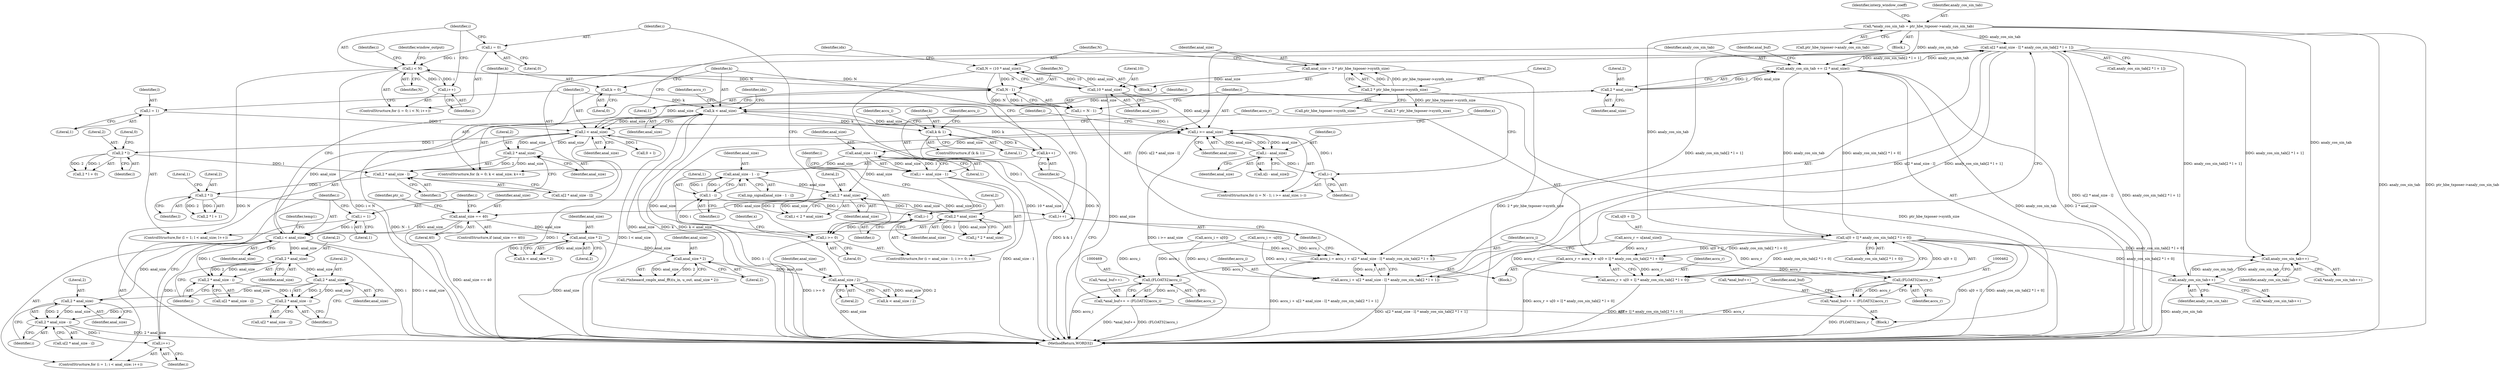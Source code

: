 digraph "0_Android_04e8cd58f075bec5892e369c8deebca9c67e855c_2@array" {
"1000437" [label="(Call,u[2 * anal_size - l] * analy_cos_sin_tab[2 * l + 1])"];
"1000452" [label="(Call,analy_cos_sin_tab += (2 * anal_size))"];
"1000454" [label="(Call,2 * anal_size)"];
"1000410" [label="(Call,l < anal_size)"];
"1000407" [label="(Call,l = 1)"];
"1000413" [label="(Call,l++)"];
"1000448" [label="(Call,2 * l)"];
"1000440" [label="(Call,2 * anal_size - l)"];
"1000441" [label="(Call,2 * anal_size)"];
"1000429" [label="(Call,2 * l)"];
"1000379" [label="(Call,k < anal_size)"];
"1000376" [label="(Call,k = 0)"];
"1000382" [label="(Call,k++)"];
"1000391" [label="(Call,k & 1)"];
"1000327" [label="(Call,i < anal_size)"];
"1000330" [label="(Call,i++)"];
"1000369" [label="(Call,2 * anal_size - i)"];
"1000370" [label="(Call,2 * anal_size)"];
"1000357" [label="(Call,2 * anal_size)"];
"1000343" [label="(Call,2 * anal_size)"];
"1000356" [label="(Call,2 * anal_size - i)"];
"1000342" [label="(Call,2 * anal_size - i)"];
"1000324" [label="(Call,i = 1)"];
"1000319" [label="(Call,anal_size == 40)"];
"1000281" [label="(Call,2 * anal_size)"];
"1000310" [label="(Call,2 * anal_size)"];
"1000234" [label="(Call,anal_size - 1)"];
"1000216" [label="(Call,i >= anal_size)"];
"1000211" [label="(Call,i = N - 1)"];
"1000213" [label="(Call,N - 1)"];
"1000258" [label="(Call,i < N)"];
"1000261" [label="(Call,i++)"];
"1000255" [label="(Call,i = 0)"];
"1000113" [label="(Call,N = (10 * anal_size))"];
"1000115" [label="(Call,10 * anal_size)"];
"1000105" [label="(Call,anal_size = 2 * ptr_hbe_txposer->synth_size)"];
"1000107" [label="(Call,2 * ptr_hbe_txposer->synth_size)"];
"1000219" [label="(Call,i--)"];
"1000228" [label="(Call,i - anal_size)"];
"1000535" [label="(Call,anal_size / 2)"];
"1000522" [label="(Call,anal_size * 2)"];
"1000487" [label="(Call,anal_size * 2)"];
"1000249" [label="(Call,anal_size - 1 - i)"];
"1000251" [label="(Call,1 - i)"];
"1000237" [label="(Call,i >= 0)"];
"1000232" [label="(Call,i = anal_size - 1)"];
"1000240" [label="(Call,i--)"];
"1000420" [label="(Call,u[0 + l] * analy_cos_sin_tab[2 * l + 0])"];
"1000145" [label="(Call,*analy_cos_sin_tab = ptr_hbe_txposer->analy_cos_sin_tab)"];
"1000437" [label="(Call,u[2 * anal_size - l] * analy_cos_sin_tab[2 * l + 1])"];
"1000433" [label="(Call,accu_i = accu_i + u[2 * anal_size - l] * analy_cos_sin_tab[2 * l + 1])"];
"1000435" [label="(Call,accu_i + u[2 * anal_size - l] * analy_cos_sin_tab[2 * l + 1])"];
"1000468" [label="(Call,(FLOAT32)accu_i)"];
"1000464" [label="(Call,*anal_buf++ = (FLOAT32)accu_i)"];
"1000416" [label="(Call,accu_r = accu_r + u[0 + l] * analy_cos_sin_tab[2 * l + 0])"];
"1000418" [label="(Call,accu_r + u[0 + l] * analy_cos_sin_tab[2 * l + 0])"];
"1000461" [label="(Call,(FLOAT32)accu_r)"];
"1000457" [label="(Call,*anal_buf++ = (FLOAT32)accu_r)"];
"1000499" [label="(Call,analy_cos_sin_tab++)"];
"1000510" [label="(Call,analy_cos_sin_tab++)"];
"1000241" [label="(Identifier,i)"];
"1000254" [label="(ControlStructure,for (i = 0; i < N; i++))"];
"1000231" [label="(ControlStructure,for (i = anal_size - 1; i >= 0; i--))"];
"1000498" [label="(Call,*analy_cos_sin_tab++)"];
"1000229" [label="(Identifier,i)"];
"1000383" [label="(Identifier,k)"];
"1000435" [label="(Call,accu_i + u[2 * anal_size - l] * analy_cos_sin_tab[2 * l + 1])"];
"1000321" [label="(Literal,40)"];
"1000114" [label="(Identifier,N)"];
"1000452" [label="(Call,analy_cos_sin_tab += (2 * anal_size))"];
"1000500" [label="(Identifier,analy_cos_sin_tab)"];
"1000152" [label="(Identifier,interp_window_coeff)"];
"1000256" [label="(Identifier,i)"];
"1000432" [label="(Literal,0)"];
"1000266" [label="(Identifier,window_output)"];
"1000147" [label="(Call,ptr_hbe_txposer->analy_cos_sin_tab)"];
"1000108" [label="(Literal,2)"];
"1000249" [label="(Call,anal_size - 1 - i)"];
"1000442" [label="(Literal,2)"];
"1000262" [label="(Identifier,i)"];
"1000489" [label="(Literal,2)"];
"1000344" [label="(Literal,2)"];
"1000283" [label="(Identifier,anal_size)"];
"1000524" [label="(Literal,2)"];
"1000433" [label="(Call,accu_i = accu_i + u[2 * anal_size - l] * analy_cos_sin_tab[2 * l + 1])"];
"1000210" [label="(ControlStructure,for (i = N - 1; i >= anal_size; i--))"];
"1000331" [label="(Identifier,i)"];
"1000487" [label="(Call,anal_size * 2)"];
"1000499" [label="(Call,analy_cos_sin_tab++)"];
"1000463" [label="(Identifier,accu_r)"];
"1000522" [label="(Call,anal_size * 2)"];
"1000413" [label="(Call,l++)"];
"1000212" [label="(Identifier,i)"];
"1000455" [label="(Literal,2)"];
"1000410" [label="(Call,l < anal_size)"];
"1000370" [label="(Call,2 * anal_size)"];
"1000228" [label="(Call,i - anal_size)"];
"1000259" [label="(Identifier,i)"];
"1000234" [label="(Call,anal_size - 1)"];
"1000356" [label="(Call,2 * anal_size - i)"];
"1000120" [label="(Identifier,idx)"];
"1000319" [label="(Call,anal_size == 40)"];
"1000257" [label="(Literal,0)"];
"1000371" [label="(Literal,2)"];
"1000311" [label="(Literal,2)"];
"1000381" [label="(Identifier,anal_size)"];
"1000343" [label="(Call,2 * anal_size)"];
"1000146" [label="(Identifier,analy_cos_sin_tab)"];
"1000377" [label="(Identifier,k)"];
"1000445" [label="(Call,analy_cos_sin_tab[2 * l + 1])"];
"1000328" [label="(Identifier,i)"];
"1000219" [label="(Call,i--)"];
"1000394" [label="(Call,accu_i = u[0])"];
"1000323" [label="(ControlStructure,for (i = 1; i < anal_size; i++))"];
"1000465" [label="(Call,*anal_buf++)"];
"1000230" [label="(Identifier,anal_size)"];
"1000450" [label="(Identifier,l)"];
"1000310" [label="(Call,2 * anal_size)"];
"1000536" [label="(Identifier,anal_size)"];
"1000116" [label="(Literal,10)"];
"1000245" [label="(Identifier,x)"];
"1000329" [label="(Identifier,anal_size)"];
"1000393" [label="(Literal,1)"];
"1000325" [label="(Identifier,i)"];
"1000451" [label="(Literal,1)"];
"1000107" [label="(Call,2 * ptr_hbe_txposer->synth_size)"];
"1000407" [label="(Call,l = 1)"];
"1000434" [label="(Identifier,accu_i)"];
"1000419" [label="(Identifier,accu_r)"];
"1000519" [label="(Call,(*ixheaacd_cmplx_anal_fft)(u_in, u_out, anal_size * 2))"];
"1000509" [label="(Call,*analy_cos_sin_tab++)"];
"1000470" [label="(Identifier,accu_i)"];
"1000335" [label="(Identifier,temp1)"];
"1000226" [label="(Call,x[i - anal_size])"];
"1000131" [label="(Block,)"];
"1000429" [label="(Call,2 * l)"];
"1000440" [label="(Call,2 * anal_size - l)"];
"1000261" [label="(Call,i++)"];
"1000358" [label="(Literal,2)"];
"1000406" [label="(ControlStructure,for (l = 1; l < anal_size; l++))"];
"1000533" [label="(Call,k < anal_size / 2)"];
"1000438" [label="(Call,u[2 * anal_size - l])"];
"1000308" [label="(Call,j * 2 * anal_size)"];
"1000130" [label="(Identifier,idx)"];
"1000216" [label="(Call,i >= anal_size)"];
"1000102" [label="(Block,)"];
"1000430" [label="(Literal,2)"];
"1000475" [label="(Identifier,ptr_u)"];
"1000247" [label="(Call,inp_signal[anal_size - 1 - i])"];
"1000367" [label="(Call,u[2 * anal_size - i])"];
"1000238" [label="(Identifier,i)"];
"1000535" [label="(Call,anal_size / 2)"];
"1000277" [label="(Identifier,i)"];
"1000117" [label="(Identifier,anal_size)"];
"1000376" [label="(Call,k = 0)"];
"1000250" [label="(Identifier,anal_size)"];
"1000460" [label="(Identifier,anal_buf)"];
"1000392" [label="(Identifier,k)"];
"1000106" [label="(Identifier,anal_size)"];
"1000441" [label="(Call,2 * anal_size)"];
"1000260" [label="(Identifier,N)"];
"1000345" [label="(Identifier,anal_size)"];
"1000380" [label="(Identifier,k)"];
"1000232" [label="(Call,i = anal_size - 1)"];
"1000395" [label="(Identifier,accu_i)"];
"1000251" [label="(Call,1 - i)"];
"1000414" [label="(Identifier,l)"];
"1000318" [label="(ControlStructure,if (anal_size == 40))"];
"1000324" [label="(Call,i = 1)"];
"1000375" [label="(ControlStructure,for (k = 0; k < anal_size; k++))"];
"1000233" [label="(Identifier,i)"];
"1000457" [label="(Call,*anal_buf++ = (FLOAT32)accu_r)"];
"1000444" [label="(Identifier,l)"];
"1000458" [label="(Call,*anal_buf++)"];
"1000456" [label="(Identifier,anal_size)"];
"1000213" [label="(Call,N - 1)"];
"1000385" [label="(Call,accu_r = u[anal_size])"];
"1000426" [label="(Call,analy_cos_sin_tab[2 * l + 0])"];
"1000418" [label="(Call,accu_r + u[0 + l] * analy_cos_sin_tab[2 * l + 0])"];
"1000186" [label="(Call,2 * ptr_hbe_txposer->synth_size)"];
"1000109" [label="(Call,ptr_hbe_txposer->synth_size)"];
"1000379" [label="(Call,k < anal_size)"];
"1000330" [label="(Call,i++)"];
"1000400" [label="(Call,accu_i = -u[0])"];
"1000215" [label="(Literal,1)"];
"1000411" [label="(Identifier,l)"];
"1000326" [label="(Literal,1)"];
"1000454" [label="(Call,2 * anal_size)"];
"1000453" [label="(Identifier,analy_cos_sin_tab)"];
"1000537" [label="(Literal,2)"];
"1000523" [label="(Identifier,anal_size)"];
"1000391" [label="(Call,k & 1)"];
"1000511" [label="(Identifier,analy_cos_sin_tab)"];
"1000217" [label="(Identifier,i)"];
"1000412" [label="(Identifier,anal_size)"];
"1000360" [label="(Identifier,i)"];
"1000417" [label="(Identifier,accu_r)"];
"1000423" [label="(Call,0 + l)"];
"1000420" [label="(Call,u[0 + l] * analy_cos_sin_tab[2 * l + 0])"];
"1000384" [label="(Block,)"];
"1000431" [label="(Identifier,l)"];
"1000220" [label="(Identifier,i)"];
"1000239" [label="(Literal,0)"];
"1000382" [label="(Call,k++)"];
"1000390" [label="(ControlStructure,if (k & 1))"];
"1000258" [label="(Call,i < N)"];
"1000346" [label="(Identifier,i)"];
"1000281" [label="(Call,2 * anal_size)"];
"1000428" [label="(Call,2 * l + 0)"];
"1000401" [label="(Identifier,accu_i)"];
"1000357" [label="(Call,2 * anal_size)"];
"1000373" [label="(Identifier,i)"];
"1000237" [label="(Call,i >= 0)"];
"1000436" [label="(Identifier,accu_i)"];
"1000113" [label="(Call,N = (10 * anal_size))"];
"1000235" [label="(Identifier,anal_size)"];
"1000415" [label="(Block,)"];
"1000437" [label="(Call,u[2 * anal_size - l] * analy_cos_sin_tab[2 * l + 1])"];
"1000218" [label="(Identifier,anal_size)"];
"1000214" [label="(Identifier,N)"];
"1000485" [label="(Call,k < anal_size * 2)"];
"1000448" [label="(Call,2 * l)"];
"1000327" [label="(Call,i < anal_size)"];
"1000488" [label="(Identifier,anal_size)"];
"1000464" [label="(Call,*anal_buf++ = (FLOAT32)accu_i)"];
"1000386" [label="(Identifier,accu_r)"];
"1000252" [label="(Literal,1)"];
"1000408" [label="(Identifier,l)"];
"1000579" [label="(MethodReturn,WORD32)"];
"1000279" [label="(Call,i < 2 * anal_size)"];
"1000224" [label="(Identifier,x)"];
"1000354" [label="(Call,u[2 * anal_size - i])"];
"1000461" [label="(Call,(FLOAT32)accu_r)"];
"1000468" [label="(Call,(FLOAT32)accu_i)"];
"1000447" [label="(Call,2 * l + 1)"];
"1000342" [label="(Call,2 * anal_size - i)"];
"1000369" [label="(Call,2 * anal_size - i)"];
"1000253" [label="(Identifier,i)"];
"1000372" [label="(Identifier,anal_size)"];
"1000236" [label="(Literal,1)"];
"1000115" [label="(Call,10 * anal_size)"];
"1000240" [label="(Call,i--)"];
"1000510" [label="(Call,analy_cos_sin_tab++)"];
"1000449" [label="(Literal,2)"];
"1000312" [label="(Identifier,anal_size)"];
"1000467" [label="(Identifier,anal_buf)"];
"1000340" [label="(Call,u[2 * anal_size - i])"];
"1000416" [label="(Call,accu_r = accu_r + u[0 + l] * analy_cos_sin_tab[2 * l + 0])"];
"1000282" [label="(Literal,2)"];
"1000105" [label="(Call,anal_size = 2 * ptr_hbe_txposer->synth_size)"];
"1000359" [label="(Identifier,anal_size)"];
"1000378" [label="(Literal,0)"];
"1000409" [label="(Literal,1)"];
"1000421" [label="(Call,u[0 + l])"];
"1000320" [label="(Identifier,anal_size)"];
"1000255" [label="(Call,i = 0)"];
"1000443" [label="(Identifier,anal_size)"];
"1000211" [label="(Call,i = N - 1)"];
"1000145" [label="(Call,*analy_cos_sin_tab = ptr_hbe_txposer->analy_cos_sin_tab)"];
"1000437" -> "1000435"  [label="AST: "];
"1000437" -> "1000445"  [label="CFG: "];
"1000438" -> "1000437"  [label="AST: "];
"1000445" -> "1000437"  [label="AST: "];
"1000435" -> "1000437"  [label="CFG: "];
"1000437" -> "1000579"  [label="DDG: u[2 * anal_size - l]"];
"1000437" -> "1000579"  [label="DDG: analy_cos_sin_tab[2 * l + 1]"];
"1000437" -> "1000433"  [label="DDG: u[2 * anal_size - l]"];
"1000437" -> "1000433"  [label="DDG: analy_cos_sin_tab[2 * l + 1]"];
"1000437" -> "1000435"  [label="DDG: u[2 * anal_size - l]"];
"1000437" -> "1000435"  [label="DDG: analy_cos_sin_tab[2 * l + 1]"];
"1000452" -> "1000437"  [label="DDG: analy_cos_sin_tab"];
"1000145" -> "1000437"  [label="DDG: analy_cos_sin_tab"];
"1000437" -> "1000452"  [label="DDG: analy_cos_sin_tab[2 * l + 1]"];
"1000437" -> "1000499"  [label="DDG: analy_cos_sin_tab[2 * l + 1]"];
"1000437" -> "1000510"  [label="DDG: analy_cos_sin_tab[2 * l + 1]"];
"1000452" -> "1000384"  [label="AST: "];
"1000452" -> "1000454"  [label="CFG: "];
"1000453" -> "1000452"  [label="AST: "];
"1000454" -> "1000452"  [label="AST: "];
"1000460" -> "1000452"  [label="CFG: "];
"1000452" -> "1000579"  [label="DDG: analy_cos_sin_tab"];
"1000452" -> "1000579"  [label="DDG: 2 * anal_size"];
"1000452" -> "1000420"  [label="DDG: analy_cos_sin_tab"];
"1000454" -> "1000452"  [label="DDG: 2"];
"1000454" -> "1000452"  [label="DDG: anal_size"];
"1000420" -> "1000452"  [label="DDG: analy_cos_sin_tab[2 * l + 0]"];
"1000145" -> "1000452"  [label="DDG: analy_cos_sin_tab"];
"1000454" -> "1000456"  [label="CFG: "];
"1000455" -> "1000454"  [label="AST: "];
"1000456" -> "1000454"  [label="AST: "];
"1000454" -> "1000379"  [label="DDG: anal_size"];
"1000410" -> "1000454"  [label="DDG: anal_size"];
"1000410" -> "1000406"  [label="AST: "];
"1000410" -> "1000412"  [label="CFG: "];
"1000411" -> "1000410"  [label="AST: "];
"1000412" -> "1000410"  [label="AST: "];
"1000417" -> "1000410"  [label="CFG: "];
"1000453" -> "1000410"  [label="CFG: "];
"1000410" -> "1000579"  [label="DDG: l"];
"1000410" -> "1000579"  [label="DDG: l < anal_size"];
"1000407" -> "1000410"  [label="DDG: l"];
"1000413" -> "1000410"  [label="DDG: l"];
"1000441" -> "1000410"  [label="DDG: anal_size"];
"1000379" -> "1000410"  [label="DDG: anal_size"];
"1000410" -> "1000423"  [label="DDG: l"];
"1000410" -> "1000429"  [label="DDG: l"];
"1000410" -> "1000441"  [label="DDG: anal_size"];
"1000407" -> "1000406"  [label="AST: "];
"1000407" -> "1000409"  [label="CFG: "];
"1000408" -> "1000407"  [label="AST: "];
"1000409" -> "1000407"  [label="AST: "];
"1000411" -> "1000407"  [label="CFG: "];
"1000413" -> "1000406"  [label="AST: "];
"1000413" -> "1000414"  [label="CFG: "];
"1000414" -> "1000413"  [label="AST: "];
"1000411" -> "1000413"  [label="CFG: "];
"1000448" -> "1000413"  [label="DDG: l"];
"1000448" -> "1000447"  [label="AST: "];
"1000448" -> "1000450"  [label="CFG: "];
"1000449" -> "1000448"  [label="AST: "];
"1000450" -> "1000448"  [label="AST: "];
"1000451" -> "1000448"  [label="CFG: "];
"1000448" -> "1000447"  [label="DDG: 2"];
"1000448" -> "1000447"  [label="DDG: l"];
"1000440" -> "1000448"  [label="DDG: l"];
"1000440" -> "1000438"  [label="AST: "];
"1000440" -> "1000444"  [label="CFG: "];
"1000441" -> "1000440"  [label="AST: "];
"1000444" -> "1000440"  [label="AST: "];
"1000438" -> "1000440"  [label="CFG: "];
"1000441" -> "1000440"  [label="DDG: 2"];
"1000441" -> "1000440"  [label="DDG: anal_size"];
"1000429" -> "1000440"  [label="DDG: l"];
"1000441" -> "1000443"  [label="CFG: "];
"1000442" -> "1000441"  [label="AST: "];
"1000443" -> "1000441"  [label="AST: "];
"1000444" -> "1000441"  [label="CFG: "];
"1000429" -> "1000428"  [label="AST: "];
"1000429" -> "1000431"  [label="CFG: "];
"1000430" -> "1000429"  [label="AST: "];
"1000431" -> "1000429"  [label="AST: "];
"1000432" -> "1000429"  [label="CFG: "];
"1000429" -> "1000428"  [label="DDG: 2"];
"1000429" -> "1000428"  [label="DDG: l"];
"1000379" -> "1000375"  [label="AST: "];
"1000379" -> "1000381"  [label="CFG: "];
"1000380" -> "1000379"  [label="AST: "];
"1000381" -> "1000379"  [label="AST: "];
"1000386" -> "1000379"  [label="CFG: "];
"1000130" -> "1000379"  [label="CFG: "];
"1000379" -> "1000579"  [label="DDG: k"];
"1000379" -> "1000579"  [label="DDG: k < anal_size"];
"1000379" -> "1000579"  [label="DDG: anal_size"];
"1000379" -> "1000216"  [label="DDG: anal_size"];
"1000376" -> "1000379"  [label="DDG: k"];
"1000382" -> "1000379"  [label="DDG: k"];
"1000327" -> "1000379"  [label="DDG: anal_size"];
"1000379" -> "1000391"  [label="DDG: k"];
"1000376" -> "1000375"  [label="AST: "];
"1000376" -> "1000378"  [label="CFG: "];
"1000377" -> "1000376"  [label="AST: "];
"1000378" -> "1000376"  [label="AST: "];
"1000380" -> "1000376"  [label="CFG: "];
"1000382" -> "1000375"  [label="AST: "];
"1000382" -> "1000383"  [label="CFG: "];
"1000383" -> "1000382"  [label="AST: "];
"1000380" -> "1000382"  [label="CFG: "];
"1000391" -> "1000382"  [label="DDG: k"];
"1000391" -> "1000390"  [label="AST: "];
"1000391" -> "1000393"  [label="CFG: "];
"1000392" -> "1000391"  [label="AST: "];
"1000393" -> "1000391"  [label="AST: "];
"1000395" -> "1000391"  [label="CFG: "];
"1000401" -> "1000391"  [label="CFG: "];
"1000391" -> "1000579"  [label="DDG: k & 1"];
"1000327" -> "1000323"  [label="AST: "];
"1000327" -> "1000329"  [label="CFG: "];
"1000328" -> "1000327"  [label="AST: "];
"1000329" -> "1000327"  [label="AST: "];
"1000335" -> "1000327"  [label="CFG: "];
"1000377" -> "1000327"  [label="CFG: "];
"1000327" -> "1000579"  [label="DDG: i"];
"1000327" -> "1000579"  [label="DDG: i < anal_size"];
"1000330" -> "1000327"  [label="DDG: i"];
"1000324" -> "1000327"  [label="DDG: i"];
"1000319" -> "1000327"  [label="DDG: anal_size"];
"1000370" -> "1000327"  [label="DDG: anal_size"];
"1000327" -> "1000343"  [label="DDG: anal_size"];
"1000327" -> "1000342"  [label="DDG: i"];
"1000330" -> "1000323"  [label="AST: "];
"1000330" -> "1000331"  [label="CFG: "];
"1000331" -> "1000330"  [label="AST: "];
"1000328" -> "1000330"  [label="CFG: "];
"1000369" -> "1000330"  [label="DDG: i"];
"1000369" -> "1000367"  [label="AST: "];
"1000369" -> "1000373"  [label="CFG: "];
"1000370" -> "1000369"  [label="AST: "];
"1000373" -> "1000369"  [label="AST: "];
"1000367" -> "1000369"  [label="CFG: "];
"1000369" -> "1000579"  [label="DDG: 2 * anal_size"];
"1000370" -> "1000369"  [label="DDG: 2"];
"1000370" -> "1000369"  [label="DDG: anal_size"];
"1000356" -> "1000369"  [label="DDG: i"];
"1000370" -> "1000372"  [label="CFG: "];
"1000371" -> "1000370"  [label="AST: "];
"1000372" -> "1000370"  [label="AST: "];
"1000373" -> "1000370"  [label="CFG: "];
"1000357" -> "1000370"  [label="DDG: anal_size"];
"1000357" -> "1000356"  [label="AST: "];
"1000357" -> "1000359"  [label="CFG: "];
"1000358" -> "1000357"  [label="AST: "];
"1000359" -> "1000357"  [label="AST: "];
"1000360" -> "1000357"  [label="CFG: "];
"1000357" -> "1000356"  [label="DDG: 2"];
"1000357" -> "1000356"  [label="DDG: anal_size"];
"1000343" -> "1000357"  [label="DDG: anal_size"];
"1000343" -> "1000342"  [label="AST: "];
"1000343" -> "1000345"  [label="CFG: "];
"1000344" -> "1000343"  [label="AST: "];
"1000345" -> "1000343"  [label="AST: "];
"1000346" -> "1000343"  [label="CFG: "];
"1000343" -> "1000342"  [label="DDG: 2"];
"1000343" -> "1000342"  [label="DDG: anal_size"];
"1000356" -> "1000354"  [label="AST: "];
"1000356" -> "1000360"  [label="CFG: "];
"1000360" -> "1000356"  [label="AST: "];
"1000354" -> "1000356"  [label="CFG: "];
"1000342" -> "1000356"  [label="DDG: i"];
"1000342" -> "1000340"  [label="AST: "];
"1000342" -> "1000346"  [label="CFG: "];
"1000346" -> "1000342"  [label="AST: "];
"1000340" -> "1000342"  [label="CFG: "];
"1000324" -> "1000323"  [label="AST: "];
"1000324" -> "1000326"  [label="CFG: "];
"1000325" -> "1000324"  [label="AST: "];
"1000326" -> "1000324"  [label="AST: "];
"1000328" -> "1000324"  [label="CFG: "];
"1000319" -> "1000318"  [label="AST: "];
"1000319" -> "1000321"  [label="CFG: "];
"1000320" -> "1000319"  [label="AST: "];
"1000321" -> "1000319"  [label="AST: "];
"1000325" -> "1000319"  [label="CFG: "];
"1000475" -> "1000319"  [label="CFG: "];
"1000319" -> "1000579"  [label="DDG: anal_size == 40"];
"1000281" -> "1000319"  [label="DDG: anal_size"];
"1000319" -> "1000487"  [label="DDG: anal_size"];
"1000281" -> "1000279"  [label="AST: "];
"1000281" -> "1000283"  [label="CFG: "];
"1000282" -> "1000281"  [label="AST: "];
"1000283" -> "1000281"  [label="AST: "];
"1000279" -> "1000281"  [label="CFG: "];
"1000281" -> "1000279"  [label="DDG: 2"];
"1000281" -> "1000279"  [label="DDG: anal_size"];
"1000310" -> "1000281"  [label="DDG: anal_size"];
"1000234" -> "1000281"  [label="DDG: anal_size"];
"1000249" -> "1000281"  [label="DDG: anal_size"];
"1000281" -> "1000310"  [label="DDG: anal_size"];
"1000310" -> "1000308"  [label="AST: "];
"1000310" -> "1000312"  [label="CFG: "];
"1000311" -> "1000310"  [label="AST: "];
"1000312" -> "1000310"  [label="AST: "];
"1000308" -> "1000310"  [label="CFG: "];
"1000310" -> "1000308"  [label="DDG: 2"];
"1000310" -> "1000308"  [label="DDG: anal_size"];
"1000234" -> "1000232"  [label="AST: "];
"1000234" -> "1000236"  [label="CFG: "];
"1000235" -> "1000234"  [label="AST: "];
"1000236" -> "1000234"  [label="AST: "];
"1000232" -> "1000234"  [label="CFG: "];
"1000234" -> "1000232"  [label="DDG: anal_size"];
"1000234" -> "1000232"  [label="DDG: 1"];
"1000216" -> "1000234"  [label="DDG: anal_size"];
"1000234" -> "1000249"  [label="DDG: anal_size"];
"1000216" -> "1000210"  [label="AST: "];
"1000216" -> "1000218"  [label="CFG: "];
"1000217" -> "1000216"  [label="AST: "];
"1000218" -> "1000216"  [label="AST: "];
"1000224" -> "1000216"  [label="CFG: "];
"1000233" -> "1000216"  [label="CFG: "];
"1000216" -> "1000579"  [label="DDG: i >= anal_size"];
"1000211" -> "1000216"  [label="DDG: i"];
"1000219" -> "1000216"  [label="DDG: i"];
"1000115" -> "1000216"  [label="DDG: anal_size"];
"1000535" -> "1000216"  [label="DDG: anal_size"];
"1000228" -> "1000216"  [label="DDG: anal_size"];
"1000216" -> "1000228"  [label="DDG: i"];
"1000216" -> "1000228"  [label="DDG: anal_size"];
"1000211" -> "1000210"  [label="AST: "];
"1000211" -> "1000213"  [label="CFG: "];
"1000212" -> "1000211"  [label="AST: "];
"1000213" -> "1000211"  [label="AST: "];
"1000217" -> "1000211"  [label="CFG: "];
"1000211" -> "1000579"  [label="DDG: N - 1"];
"1000213" -> "1000211"  [label="DDG: N"];
"1000213" -> "1000211"  [label="DDG: 1"];
"1000213" -> "1000215"  [label="CFG: "];
"1000214" -> "1000213"  [label="AST: "];
"1000215" -> "1000213"  [label="AST: "];
"1000258" -> "1000213"  [label="DDG: N"];
"1000113" -> "1000213"  [label="DDG: N"];
"1000213" -> "1000258"  [label="DDG: N"];
"1000258" -> "1000254"  [label="AST: "];
"1000258" -> "1000260"  [label="CFG: "];
"1000259" -> "1000258"  [label="AST: "];
"1000260" -> "1000258"  [label="AST: "];
"1000266" -> "1000258"  [label="CFG: "];
"1000277" -> "1000258"  [label="CFG: "];
"1000258" -> "1000579"  [label="DDG: N"];
"1000258" -> "1000579"  [label="DDG: i < N"];
"1000261" -> "1000258"  [label="DDG: i"];
"1000255" -> "1000258"  [label="DDG: i"];
"1000258" -> "1000261"  [label="DDG: i"];
"1000261" -> "1000254"  [label="AST: "];
"1000261" -> "1000262"  [label="CFG: "];
"1000262" -> "1000261"  [label="AST: "];
"1000259" -> "1000261"  [label="CFG: "];
"1000255" -> "1000254"  [label="AST: "];
"1000255" -> "1000257"  [label="CFG: "];
"1000256" -> "1000255"  [label="AST: "];
"1000257" -> "1000255"  [label="AST: "];
"1000259" -> "1000255"  [label="CFG: "];
"1000113" -> "1000102"  [label="AST: "];
"1000113" -> "1000115"  [label="CFG: "];
"1000114" -> "1000113"  [label="AST: "];
"1000115" -> "1000113"  [label="AST: "];
"1000120" -> "1000113"  [label="CFG: "];
"1000113" -> "1000579"  [label="DDG: N"];
"1000113" -> "1000579"  [label="DDG: 10 * anal_size"];
"1000115" -> "1000113"  [label="DDG: 10"];
"1000115" -> "1000113"  [label="DDG: anal_size"];
"1000115" -> "1000117"  [label="CFG: "];
"1000116" -> "1000115"  [label="AST: "];
"1000117" -> "1000115"  [label="AST: "];
"1000115" -> "1000579"  [label="DDG: anal_size"];
"1000105" -> "1000115"  [label="DDG: anal_size"];
"1000105" -> "1000102"  [label="AST: "];
"1000105" -> "1000107"  [label="CFG: "];
"1000106" -> "1000105"  [label="AST: "];
"1000107" -> "1000105"  [label="AST: "];
"1000114" -> "1000105"  [label="CFG: "];
"1000105" -> "1000579"  [label="DDG: 2 * ptr_hbe_txposer->synth_size"];
"1000107" -> "1000105"  [label="DDG: 2"];
"1000107" -> "1000105"  [label="DDG: ptr_hbe_txposer->synth_size"];
"1000107" -> "1000109"  [label="CFG: "];
"1000108" -> "1000107"  [label="AST: "];
"1000109" -> "1000107"  [label="AST: "];
"1000107" -> "1000579"  [label="DDG: ptr_hbe_txposer->synth_size"];
"1000107" -> "1000186"  [label="DDG: ptr_hbe_txposer->synth_size"];
"1000219" -> "1000210"  [label="AST: "];
"1000219" -> "1000220"  [label="CFG: "];
"1000220" -> "1000219"  [label="AST: "];
"1000217" -> "1000219"  [label="CFG: "];
"1000228" -> "1000219"  [label="DDG: i"];
"1000228" -> "1000226"  [label="AST: "];
"1000228" -> "1000230"  [label="CFG: "];
"1000229" -> "1000228"  [label="AST: "];
"1000230" -> "1000228"  [label="AST: "];
"1000226" -> "1000228"  [label="CFG: "];
"1000535" -> "1000533"  [label="AST: "];
"1000535" -> "1000537"  [label="CFG: "];
"1000536" -> "1000535"  [label="AST: "];
"1000537" -> "1000535"  [label="AST: "];
"1000533" -> "1000535"  [label="CFG: "];
"1000535" -> "1000579"  [label="DDG: anal_size"];
"1000535" -> "1000533"  [label="DDG: anal_size"];
"1000535" -> "1000533"  [label="DDG: 2"];
"1000522" -> "1000535"  [label="DDG: anal_size"];
"1000522" -> "1000519"  [label="AST: "];
"1000522" -> "1000524"  [label="CFG: "];
"1000523" -> "1000522"  [label="AST: "];
"1000524" -> "1000522"  [label="AST: "];
"1000519" -> "1000522"  [label="CFG: "];
"1000522" -> "1000519"  [label="DDG: anal_size"];
"1000522" -> "1000519"  [label="DDG: 2"];
"1000487" -> "1000522"  [label="DDG: anal_size"];
"1000487" -> "1000485"  [label="AST: "];
"1000487" -> "1000489"  [label="CFG: "];
"1000488" -> "1000487"  [label="AST: "];
"1000489" -> "1000487"  [label="AST: "];
"1000485" -> "1000487"  [label="CFG: "];
"1000487" -> "1000579"  [label="DDG: anal_size"];
"1000487" -> "1000485"  [label="DDG: anal_size"];
"1000487" -> "1000485"  [label="DDG: 2"];
"1000249" -> "1000247"  [label="AST: "];
"1000249" -> "1000251"  [label="CFG: "];
"1000250" -> "1000249"  [label="AST: "];
"1000251" -> "1000249"  [label="AST: "];
"1000247" -> "1000249"  [label="CFG: "];
"1000249" -> "1000579"  [label="DDG: 1 - i"];
"1000251" -> "1000249"  [label="DDG: 1"];
"1000251" -> "1000249"  [label="DDG: i"];
"1000251" -> "1000253"  [label="CFG: "];
"1000252" -> "1000251"  [label="AST: "];
"1000253" -> "1000251"  [label="AST: "];
"1000251" -> "1000240"  [label="DDG: i"];
"1000237" -> "1000251"  [label="DDG: i"];
"1000237" -> "1000231"  [label="AST: "];
"1000237" -> "1000239"  [label="CFG: "];
"1000238" -> "1000237"  [label="AST: "];
"1000239" -> "1000237"  [label="AST: "];
"1000245" -> "1000237"  [label="CFG: "];
"1000256" -> "1000237"  [label="CFG: "];
"1000237" -> "1000579"  [label="DDG: i >= 0"];
"1000232" -> "1000237"  [label="DDG: i"];
"1000240" -> "1000237"  [label="DDG: i"];
"1000232" -> "1000231"  [label="AST: "];
"1000233" -> "1000232"  [label="AST: "];
"1000238" -> "1000232"  [label="CFG: "];
"1000232" -> "1000579"  [label="DDG: anal_size - 1"];
"1000240" -> "1000231"  [label="AST: "];
"1000240" -> "1000241"  [label="CFG: "];
"1000241" -> "1000240"  [label="AST: "];
"1000238" -> "1000240"  [label="CFG: "];
"1000420" -> "1000418"  [label="AST: "];
"1000420" -> "1000426"  [label="CFG: "];
"1000421" -> "1000420"  [label="AST: "];
"1000426" -> "1000420"  [label="AST: "];
"1000418" -> "1000420"  [label="CFG: "];
"1000420" -> "1000579"  [label="DDG: analy_cos_sin_tab[2 * l + 0]"];
"1000420" -> "1000579"  [label="DDG: u[0 + l]"];
"1000420" -> "1000416"  [label="DDG: u[0 + l]"];
"1000420" -> "1000416"  [label="DDG: analy_cos_sin_tab[2 * l + 0]"];
"1000420" -> "1000418"  [label="DDG: u[0 + l]"];
"1000420" -> "1000418"  [label="DDG: analy_cos_sin_tab[2 * l + 0]"];
"1000145" -> "1000420"  [label="DDG: analy_cos_sin_tab"];
"1000420" -> "1000499"  [label="DDG: analy_cos_sin_tab[2 * l + 0]"];
"1000420" -> "1000510"  [label="DDG: analy_cos_sin_tab[2 * l + 0]"];
"1000145" -> "1000131"  [label="AST: "];
"1000145" -> "1000147"  [label="CFG: "];
"1000146" -> "1000145"  [label="AST: "];
"1000147" -> "1000145"  [label="AST: "];
"1000152" -> "1000145"  [label="CFG: "];
"1000145" -> "1000579"  [label="DDG: analy_cos_sin_tab"];
"1000145" -> "1000579"  [label="DDG: ptr_hbe_txposer->analy_cos_sin_tab"];
"1000145" -> "1000499"  [label="DDG: analy_cos_sin_tab"];
"1000433" -> "1000415"  [label="AST: "];
"1000433" -> "1000435"  [label="CFG: "];
"1000434" -> "1000433"  [label="AST: "];
"1000435" -> "1000433"  [label="AST: "];
"1000414" -> "1000433"  [label="CFG: "];
"1000433" -> "1000579"  [label="DDG: accu_i + u[2 * anal_size - l] * analy_cos_sin_tab[2 * l + 1]"];
"1000400" -> "1000433"  [label="DDG: accu_i"];
"1000394" -> "1000433"  [label="DDG: accu_i"];
"1000433" -> "1000435"  [label="DDG: accu_i"];
"1000433" -> "1000468"  [label="DDG: accu_i"];
"1000436" -> "1000435"  [label="AST: "];
"1000435" -> "1000579"  [label="DDG: u[2 * anal_size - l] * analy_cos_sin_tab[2 * l + 1]"];
"1000400" -> "1000435"  [label="DDG: accu_i"];
"1000394" -> "1000435"  [label="DDG: accu_i"];
"1000468" -> "1000464"  [label="AST: "];
"1000468" -> "1000470"  [label="CFG: "];
"1000469" -> "1000468"  [label="AST: "];
"1000470" -> "1000468"  [label="AST: "];
"1000464" -> "1000468"  [label="CFG: "];
"1000468" -> "1000579"  [label="DDG: accu_i"];
"1000468" -> "1000464"  [label="DDG: accu_i"];
"1000400" -> "1000468"  [label="DDG: accu_i"];
"1000394" -> "1000468"  [label="DDG: accu_i"];
"1000464" -> "1000384"  [label="AST: "];
"1000465" -> "1000464"  [label="AST: "];
"1000383" -> "1000464"  [label="CFG: "];
"1000464" -> "1000579"  [label="DDG: *anal_buf++"];
"1000464" -> "1000579"  [label="DDG: (FLOAT32)accu_i"];
"1000416" -> "1000415"  [label="AST: "];
"1000416" -> "1000418"  [label="CFG: "];
"1000417" -> "1000416"  [label="AST: "];
"1000418" -> "1000416"  [label="AST: "];
"1000434" -> "1000416"  [label="CFG: "];
"1000416" -> "1000579"  [label="DDG: accu_r + u[0 + l] * analy_cos_sin_tab[2 * l + 0]"];
"1000385" -> "1000416"  [label="DDG: accu_r"];
"1000416" -> "1000418"  [label="DDG: accu_r"];
"1000416" -> "1000461"  [label="DDG: accu_r"];
"1000419" -> "1000418"  [label="AST: "];
"1000418" -> "1000579"  [label="DDG: u[0 + l] * analy_cos_sin_tab[2 * l + 0]"];
"1000385" -> "1000418"  [label="DDG: accu_r"];
"1000461" -> "1000457"  [label="AST: "];
"1000461" -> "1000463"  [label="CFG: "];
"1000462" -> "1000461"  [label="AST: "];
"1000463" -> "1000461"  [label="AST: "];
"1000457" -> "1000461"  [label="CFG: "];
"1000461" -> "1000579"  [label="DDG: accu_r"];
"1000461" -> "1000457"  [label="DDG: accu_r"];
"1000385" -> "1000461"  [label="DDG: accu_r"];
"1000457" -> "1000384"  [label="AST: "];
"1000458" -> "1000457"  [label="AST: "];
"1000467" -> "1000457"  [label="CFG: "];
"1000457" -> "1000579"  [label="DDG: (FLOAT32)accu_r"];
"1000499" -> "1000498"  [label="AST: "];
"1000499" -> "1000500"  [label="CFG: "];
"1000500" -> "1000499"  [label="AST: "];
"1000498" -> "1000499"  [label="CFG: "];
"1000510" -> "1000499"  [label="DDG: analy_cos_sin_tab"];
"1000499" -> "1000510"  [label="DDG: analy_cos_sin_tab"];
"1000510" -> "1000509"  [label="AST: "];
"1000510" -> "1000511"  [label="CFG: "];
"1000511" -> "1000510"  [label="AST: "];
"1000509" -> "1000510"  [label="CFG: "];
"1000510" -> "1000579"  [label="DDG: analy_cos_sin_tab"];
}
